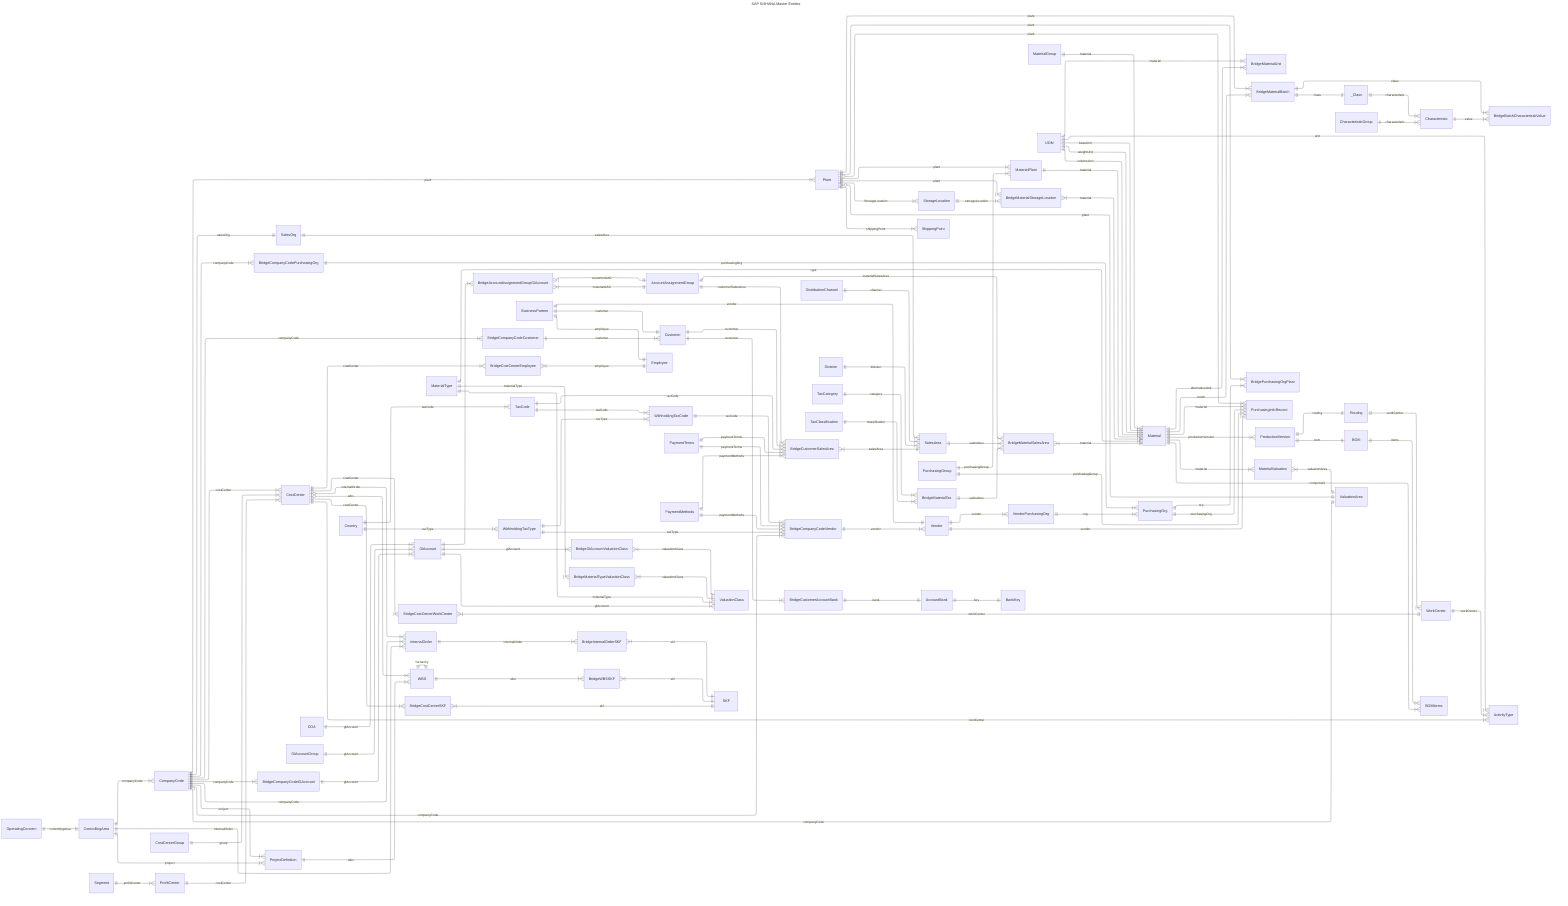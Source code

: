 ---
title: SAP S/4HANA Master Entities
config:
  layout: elk
---
erDiagram
    direction lr

    %% ORGANIZE %%
    OperatingConcern ||--|| ControllingArea : "controllingArea"
    ControllingArea ||--|{ CompanyCode : "companyCode"
    CompanyCode ||--|{ Plant : "plant"
    Plant ||--|{ StorageLocation : "StorageLocation"
    Plant ||--|{ ShippingPoint : "shippingPoint"

    %% SAP DE XUAT COMPANY <=> SALE ORG
    CompanyCode ||--|| SalesOrg: "salesOrg" 
    SalesOrg ||--|{ SalesArea: "salesArea"
    DistributionChannel ||--|{ SalesArea: "channel"
    Division ||--|{ SalesArea: "division"


    %% MATERIAL %%
    MaterialType ||--|{ Material : "type"
    MaterialGroup ||--|{ Material: "material"
    UOM ||--|{ Material: "baseUnit"
    UOM ||--|{ Material: "weightUnit"
    UOM ||--|{ Material: "volumeUnit"
    Material ||--|{ BridgeMaterialUnit : "alternativeUnit"
    BridgeMaterialUnit }|--||  UOM: "material"

    Plant ||--|{ MaterialPlant: "plant"
    PurchasingGroup ||--|{ MaterialPlant: "purchasingGroup"
    MaterialPlant ||--|{ Material: "material"

    StorageLocation ||--|{ BridgeMaterialStorageLocation: "storageLocation"
    Plant ||--|{ BridgeMaterialStorageLocation: "plant"
    BridgeMaterialStorageLocation }|--|| Material: "material"

    SalesArea ||--|{ BridgeMaterialSalesArea: "salesArea"
    BridgeMaterialSalesArea }|--|| Material: "material"

    %% TAX
    TaxCategory ||--|{ BridgeMaterialTax: "category"
    TaxClassification ||--|{ BridgeMaterialTax: "classification"
    BridgeMaterialTax ||--|{ BridgeMaterialSalesArea: "salesArea"
    AccountAssignmentGroup ||--|{ BridgeMaterialSalesArea: "materialSalesArea"
    AccountAssignmentGroup ||--|{ BridgeCustomerSalesArea: "customerSalesArea"
    BridgeAccountAssignmentGroupGlAccount }|--|| AccountAssignmentGroup: "materialAAG"
    BridgeAccountAssignmentGroupGlAccount }|--|| AccountAssignmentGroup: "customerAAG"
    GlAccount ||--|{ BridgeAccountAssignmentGroupGlAccount: ""

    _Class ||--|{ Characteristic: "characteristic"
    Material ||--|{ BridgeMaterialBatch: "batch"
    Plant ||--|{ BridgeMaterialBatch: "plant"
    BridgeMaterialBatch ||--|| _Class: "class"
    BridgeMaterialBatch ||--|{ BridgeBatchCharacteristicValue: "value"
    Characteristic ||--|{ BridgeBatchCharacteristicValue: "value"
    CharacteristicGroup ||--|{ Characteristic : "characteristic"

    CompanyCode ||--|{ BridgeCompanyCodePurchasingOrg: "companyCode"
    BridgeCompanyCodePurchasingOrg ||--|{ PurchasingOrg: "purchasingOrg"

    Plant ||--|{ BridgePurchasingOrgPlant: "plant"
    PurchasingOrg ||--|{ BridgePurchasingOrgPlant: "org"

    %% PURCHASING INFO RECORD %%
    PurchasingOrg ||--|{ PurchasingInfoRecord: "purchasingOrg"
    PurchasingGroup ||--|{ PurchasingInfoRecord: "purchasingGroup"
    Material ||--|{ PurchasingInfoRecord: "material"
    Vendor ||--|{ PurchasingInfoRecord: "vendor"
    Plant |o--|{ PurchasingInfoRecord: "plant"

    Vendor ||--|{ VendorPurchasingOrg: "vendor"
    VendorPurchasingOrg ||--|{ PurchasingOrg: "org"

    %% BP %%
    BusinessPartner ||--|| Customer: "customer"
    BusinessPartner ||--|| Vendor: "vendor"
    CompanyCode ||--|{ BridgeCompanyCodeCustomer: "companyCode"
    BridgeCompanyCodeCustomer ||--|{ Customer: "customer"
    CompanyCode ||--|{ BridgeCompanyCodeVendor: "companyCode"
    BridgeCompanyCodeVendor ||--|{ Vendor: "vendor"
    Customer ||--|{ BridgeCustomerSalesArea: "customer"
    BridgeCustomerSalesArea }|--|| SalesArea: "salesArea"

    Customer ||--|{ BridgeCustomerAccountBank: "customer"
    BridgeCustomerAccountBank ||--|| AccountBank: "bank"
    AccountBank ||--|| BankKey: "key"

    %% PROFIT CENTER & COST CENTER 
    CompanyCode ||--|{ CostCenter: "costCenter"
    CostCenterGroup ||--|{ CostCenter: "group"
    Segment ||--|{ ProfitCenter: "profitCenter"
    ProfitCenter ||--|{ CostCenter: "costCenter"
    CostCenter ||--|{ BridgeCostCenterEmployee: "costCenter"
    BridgeCostCenterEmployee }|--|| Employee: "employee"


    %% ACTIVITY TYPE
    CostCenter ||--|{ BridgeCostCenterWorkCenter: "costCenter"
    BridgeCostCenterWorkCenter }|--|| WorkCenter: "workCenter"
    CostCenter ||--|{ ActivityType: "costCenter"
    WorkCenter ||--|{ ActivityType: "workCenter"
    UOM ||--|{ ActivityType : "unit"


    %% ACCOUNTING
    COA ||--|{ GlAccount : "glAccount"
    GlAccountGroup ||--|{ GlAccount : "glAccount"
    CompanyCode ||--|{ BridgeCompanyCodeGlAccount: "companyCode"
    BridgeCompanyCodeGlAccount ||--|{ GlAccount: "glAccount"
    CompanyCode ||--|{ InternalOrder: "companyCode"
    ControllingArea ||--|{ InternalOrder: "internalOrder"
    CostCenter |o--|{ InternalOrder: "internalOrder"

    %% BOM
    Routing ||--|{ WorkCenter : "workCenter"
    Material ||--|{ ProductionVersion: "productionVersion"
    ProductionVersion ||--|| Routing: "routing"
    ProductionVersion ||--|| BOM: "bom"
    BOM ||--|{ BOMItems: "items"
    Material ||--|{ BOMItems : "component"

    %% Project & WBS
    ControllingArea ||--|{ ProjectDefinition: "project"
    CompanyCode ||--|{ ProjectDefinition: "project"
    ProjectDefinition ||--|{ WBS: "wbs"
    WBS ||--|| WBS: "hierarchy"
    CostCenter |o--|{ WBS: "wbs"

    Plant }o--|| ValuationArea: "plant"
    CompanyCode |o--|| ValuationArea: "companyCode"

    GlAccount ||--|{ ValuationClass: "glAccount"
    MaterialType ||--|{ ValuationClass: "materialType"

    Material ||--|{ MaterialValuation: "material"
    MaterialValuation }|--|| ValuationArea: "valuationArea"

    GlAccount ||--|{ BridgeGlAccountValuationClass: "glAccount"
    BridgeGlAccountValuationClass }|--|| ValuationClass: "valuationClass"

    MaterialType ||--|{ BridgeMaterialTypeValuationClass: "materialType"
    BridgeMaterialTypeValuationClass }|--|| ValuationClass: "valuationClass"

    BusinessPartner ||--|| Employee: "employee"

    %% TAX & PAYMENT 
    Country ||--|{ TaxCode: "taxCode"
    Country ||--|{ WithholdingTaxType: "taxType"
    TaxCode ||--|{ WithholdingTaxCode: "taxCode"
    WithholdingTaxType ||--|{ WithholdingTaxCode: "taxType"
    WithholdingTaxType ||--|{ BridgeCompanyCodeVendor: "taxType"
    WithholdingTaxCode ||--|{ BridgeCompanyCodeVendor: "taxCode"
    PaymentTerms ||--|{ BridgeCompanyCodeVendor: "paymentTerms"
    PaymentMethods ||--|{ BridgeCompanyCodeVendor: "paymentMethods"
    TaxCode ||--|{ BridgeCustomerSalesArea: "taxCode"
    PaymentTerms ||--|{ BridgeCustomerSalesArea: "paymentTerms"
    PaymentMethods ||--|{ BridgeCustomerSalesArea: "paymentMethods"

    %% SKF
    CostCenter ||--|{ BridgeCostCenterSKF: "costCenter"
    BridgeCostCenterSKF }|--|| SKF: "skf"
    InternalOrder ||--|{ BridgeInternalOrderSKF: "internalOrder"
    BridgeInternalOrderSKF }|--|| SKF: "skf"
    WBS ||--|{ BridgeWBSSKF: "wbs"
    BridgeWBSSKF }|--|| SKF: "skf"